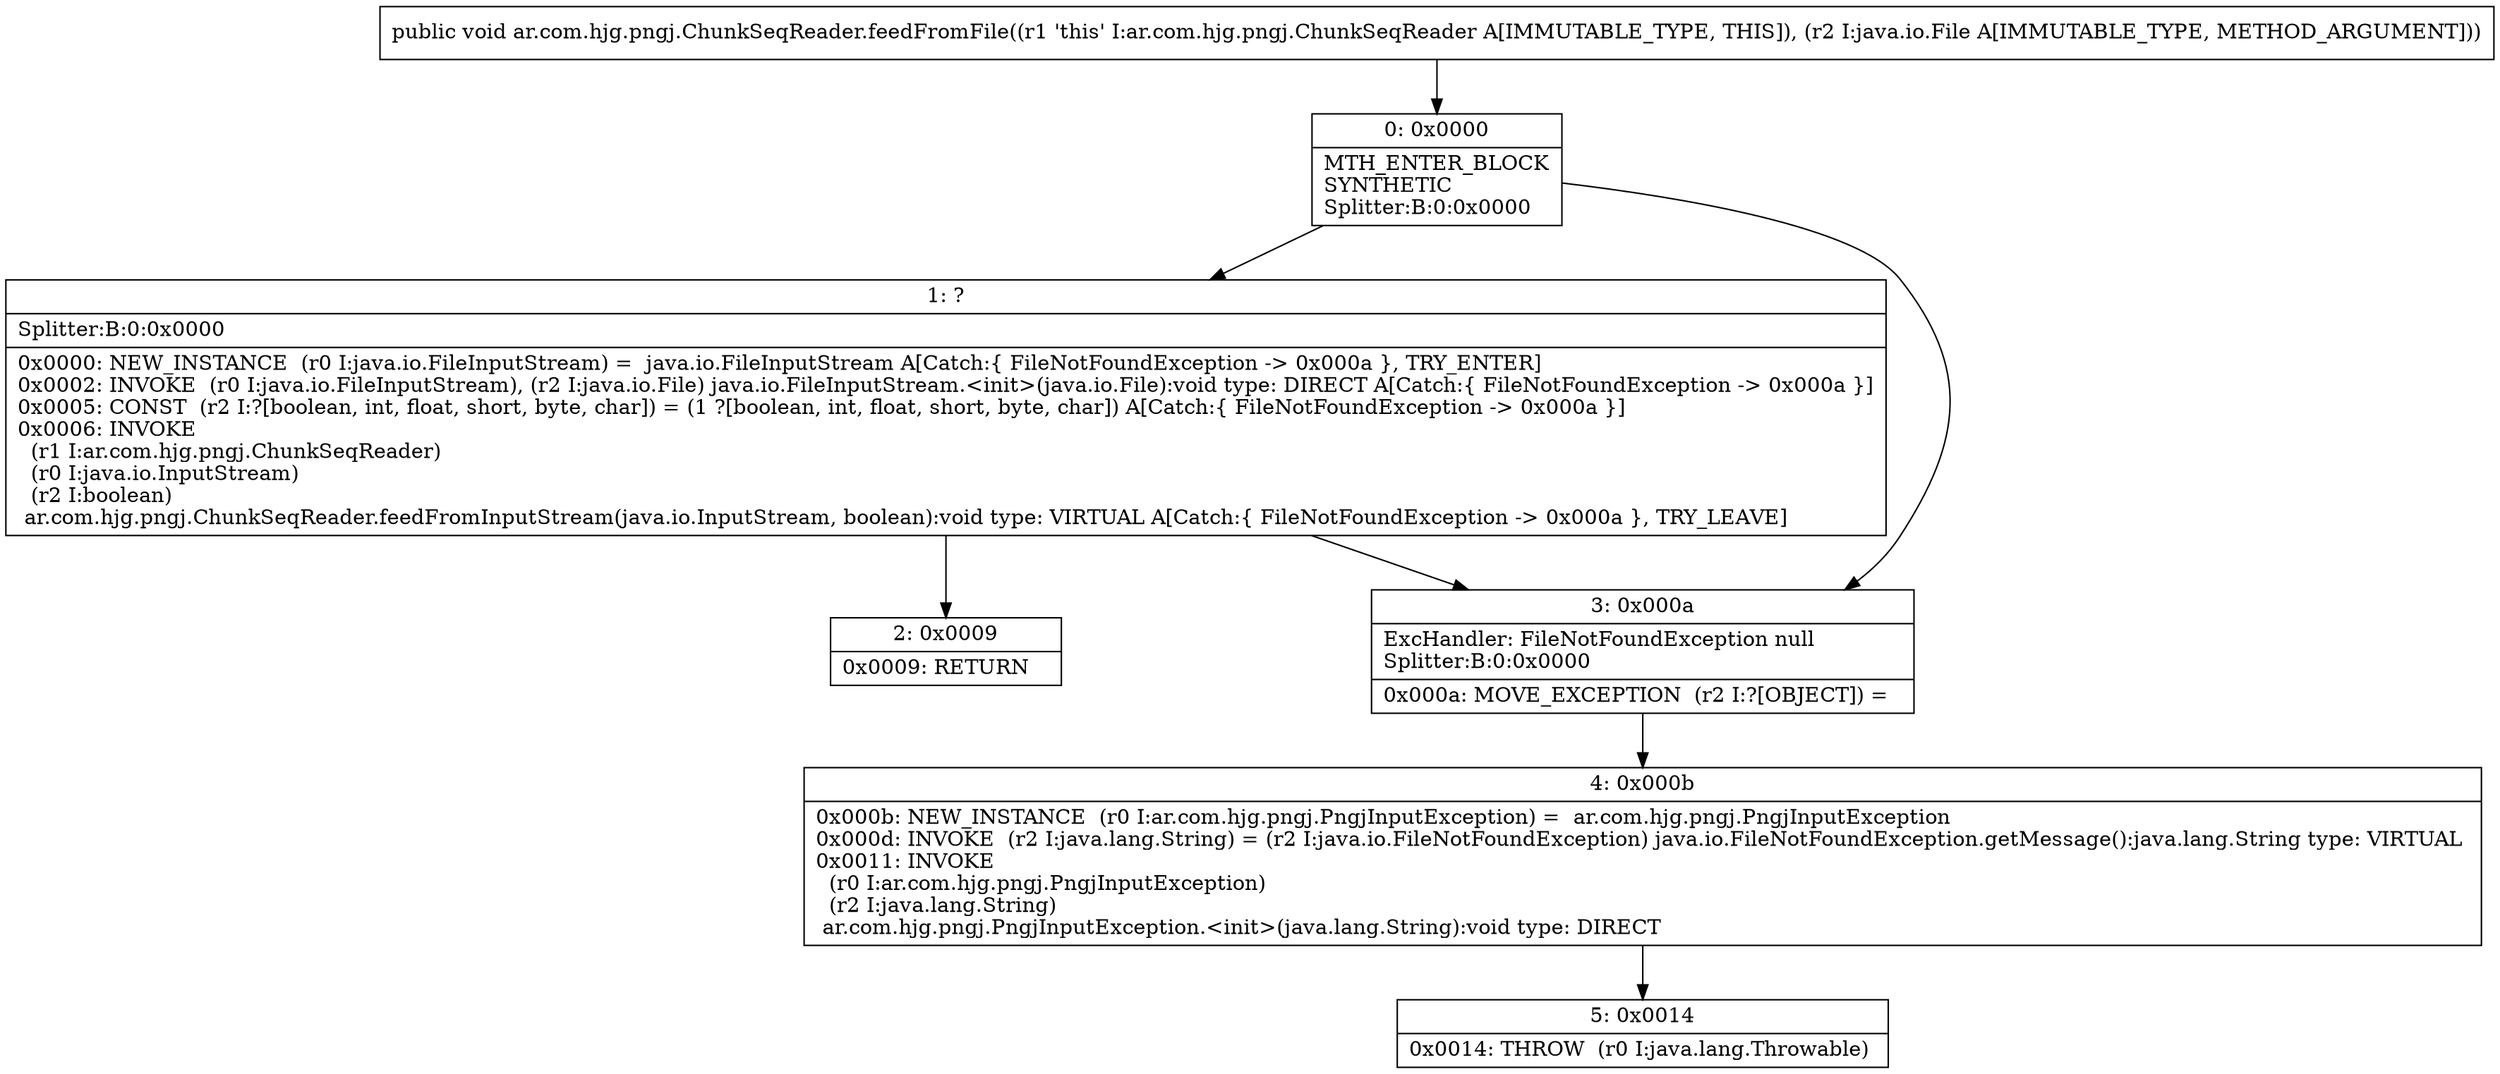 digraph "CFG forar.com.hjg.pngj.ChunkSeqReader.feedFromFile(Ljava\/io\/File;)V" {
Node_0 [shape=record,label="{0\:\ 0x0000|MTH_ENTER_BLOCK\lSYNTHETIC\lSplitter:B:0:0x0000\l}"];
Node_1 [shape=record,label="{1\:\ ?|Splitter:B:0:0x0000\l|0x0000: NEW_INSTANCE  (r0 I:java.io.FileInputStream) =  java.io.FileInputStream A[Catch:\{ FileNotFoundException \-\> 0x000a \}, TRY_ENTER]\l0x0002: INVOKE  (r0 I:java.io.FileInputStream), (r2 I:java.io.File) java.io.FileInputStream.\<init\>(java.io.File):void type: DIRECT A[Catch:\{ FileNotFoundException \-\> 0x000a \}]\l0x0005: CONST  (r2 I:?[boolean, int, float, short, byte, char]) = (1 ?[boolean, int, float, short, byte, char]) A[Catch:\{ FileNotFoundException \-\> 0x000a \}]\l0x0006: INVOKE  \l  (r1 I:ar.com.hjg.pngj.ChunkSeqReader)\l  (r0 I:java.io.InputStream)\l  (r2 I:boolean)\l ar.com.hjg.pngj.ChunkSeqReader.feedFromInputStream(java.io.InputStream, boolean):void type: VIRTUAL A[Catch:\{ FileNotFoundException \-\> 0x000a \}, TRY_LEAVE]\l}"];
Node_2 [shape=record,label="{2\:\ 0x0009|0x0009: RETURN   \l}"];
Node_3 [shape=record,label="{3\:\ 0x000a|ExcHandler: FileNotFoundException null\lSplitter:B:0:0x0000\l|0x000a: MOVE_EXCEPTION  (r2 I:?[OBJECT]) =  \l}"];
Node_4 [shape=record,label="{4\:\ 0x000b|0x000b: NEW_INSTANCE  (r0 I:ar.com.hjg.pngj.PngjInputException) =  ar.com.hjg.pngj.PngjInputException \l0x000d: INVOKE  (r2 I:java.lang.String) = (r2 I:java.io.FileNotFoundException) java.io.FileNotFoundException.getMessage():java.lang.String type: VIRTUAL \l0x0011: INVOKE  \l  (r0 I:ar.com.hjg.pngj.PngjInputException)\l  (r2 I:java.lang.String)\l ar.com.hjg.pngj.PngjInputException.\<init\>(java.lang.String):void type: DIRECT \l}"];
Node_5 [shape=record,label="{5\:\ 0x0014|0x0014: THROW  (r0 I:java.lang.Throwable) \l}"];
MethodNode[shape=record,label="{public void ar.com.hjg.pngj.ChunkSeqReader.feedFromFile((r1 'this' I:ar.com.hjg.pngj.ChunkSeqReader A[IMMUTABLE_TYPE, THIS]), (r2 I:java.io.File A[IMMUTABLE_TYPE, METHOD_ARGUMENT])) }"];
MethodNode -> Node_0;
Node_0 -> Node_1;
Node_0 -> Node_3;
Node_1 -> Node_2;
Node_1 -> Node_3;
Node_3 -> Node_4;
Node_4 -> Node_5;
}

